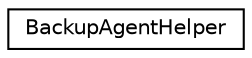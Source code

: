 digraph G
{
  edge [fontname="Helvetica",fontsize="10",labelfontname="Helvetica",labelfontsize="10"];
  node [fontname="Helvetica",fontsize="10",shape=record];
  rankdir=LR;
  Node1 [label="BackupAgentHelper",height=0.2,width=0.4,color="black", fillcolor="white", style="filled",URL="$df/d0c/class_backup_agent_helper.html",tooltip="A convenient wrapper class that automatically manages heterogeneous data sets within the backup data..."];
}
